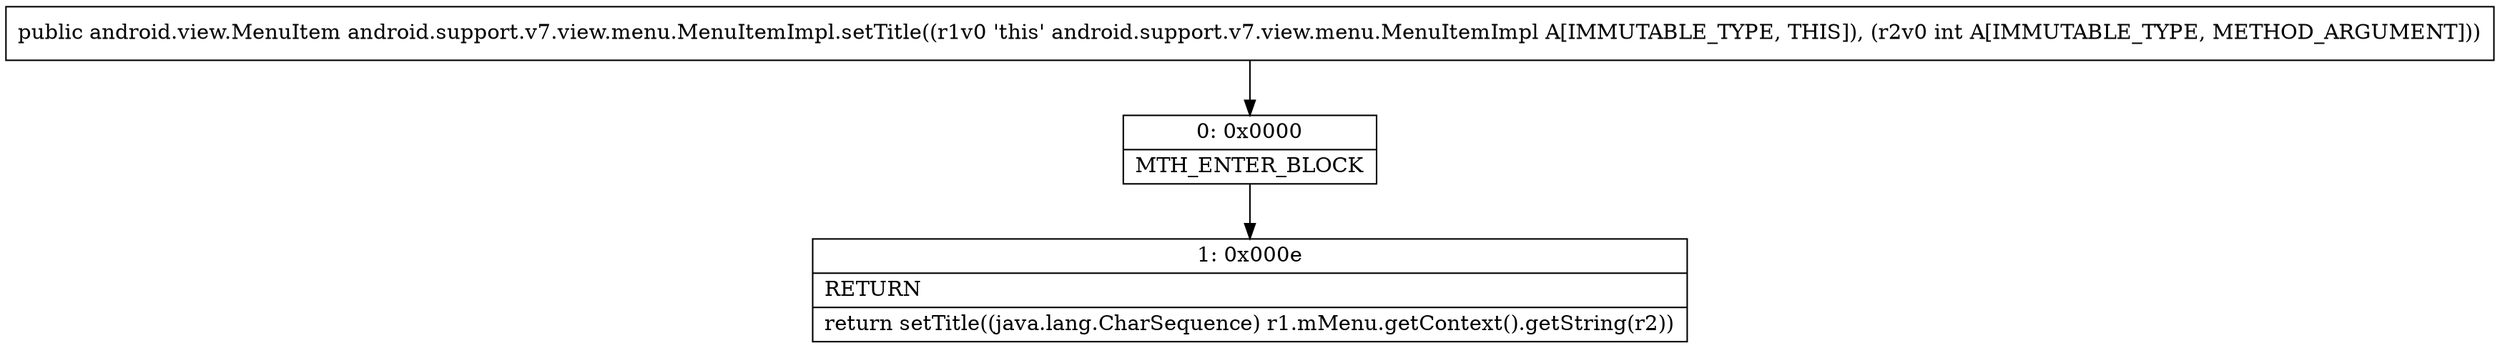 digraph "CFG forandroid.support.v7.view.menu.MenuItemImpl.setTitle(I)Landroid\/view\/MenuItem;" {
Node_0 [shape=record,label="{0\:\ 0x0000|MTH_ENTER_BLOCK\l}"];
Node_1 [shape=record,label="{1\:\ 0x000e|RETURN\l|return setTitle((java.lang.CharSequence) r1.mMenu.getContext().getString(r2))\l}"];
MethodNode[shape=record,label="{public android.view.MenuItem android.support.v7.view.menu.MenuItemImpl.setTitle((r1v0 'this' android.support.v7.view.menu.MenuItemImpl A[IMMUTABLE_TYPE, THIS]), (r2v0 int A[IMMUTABLE_TYPE, METHOD_ARGUMENT])) }"];
MethodNode -> Node_0;
Node_0 -> Node_1;
}


